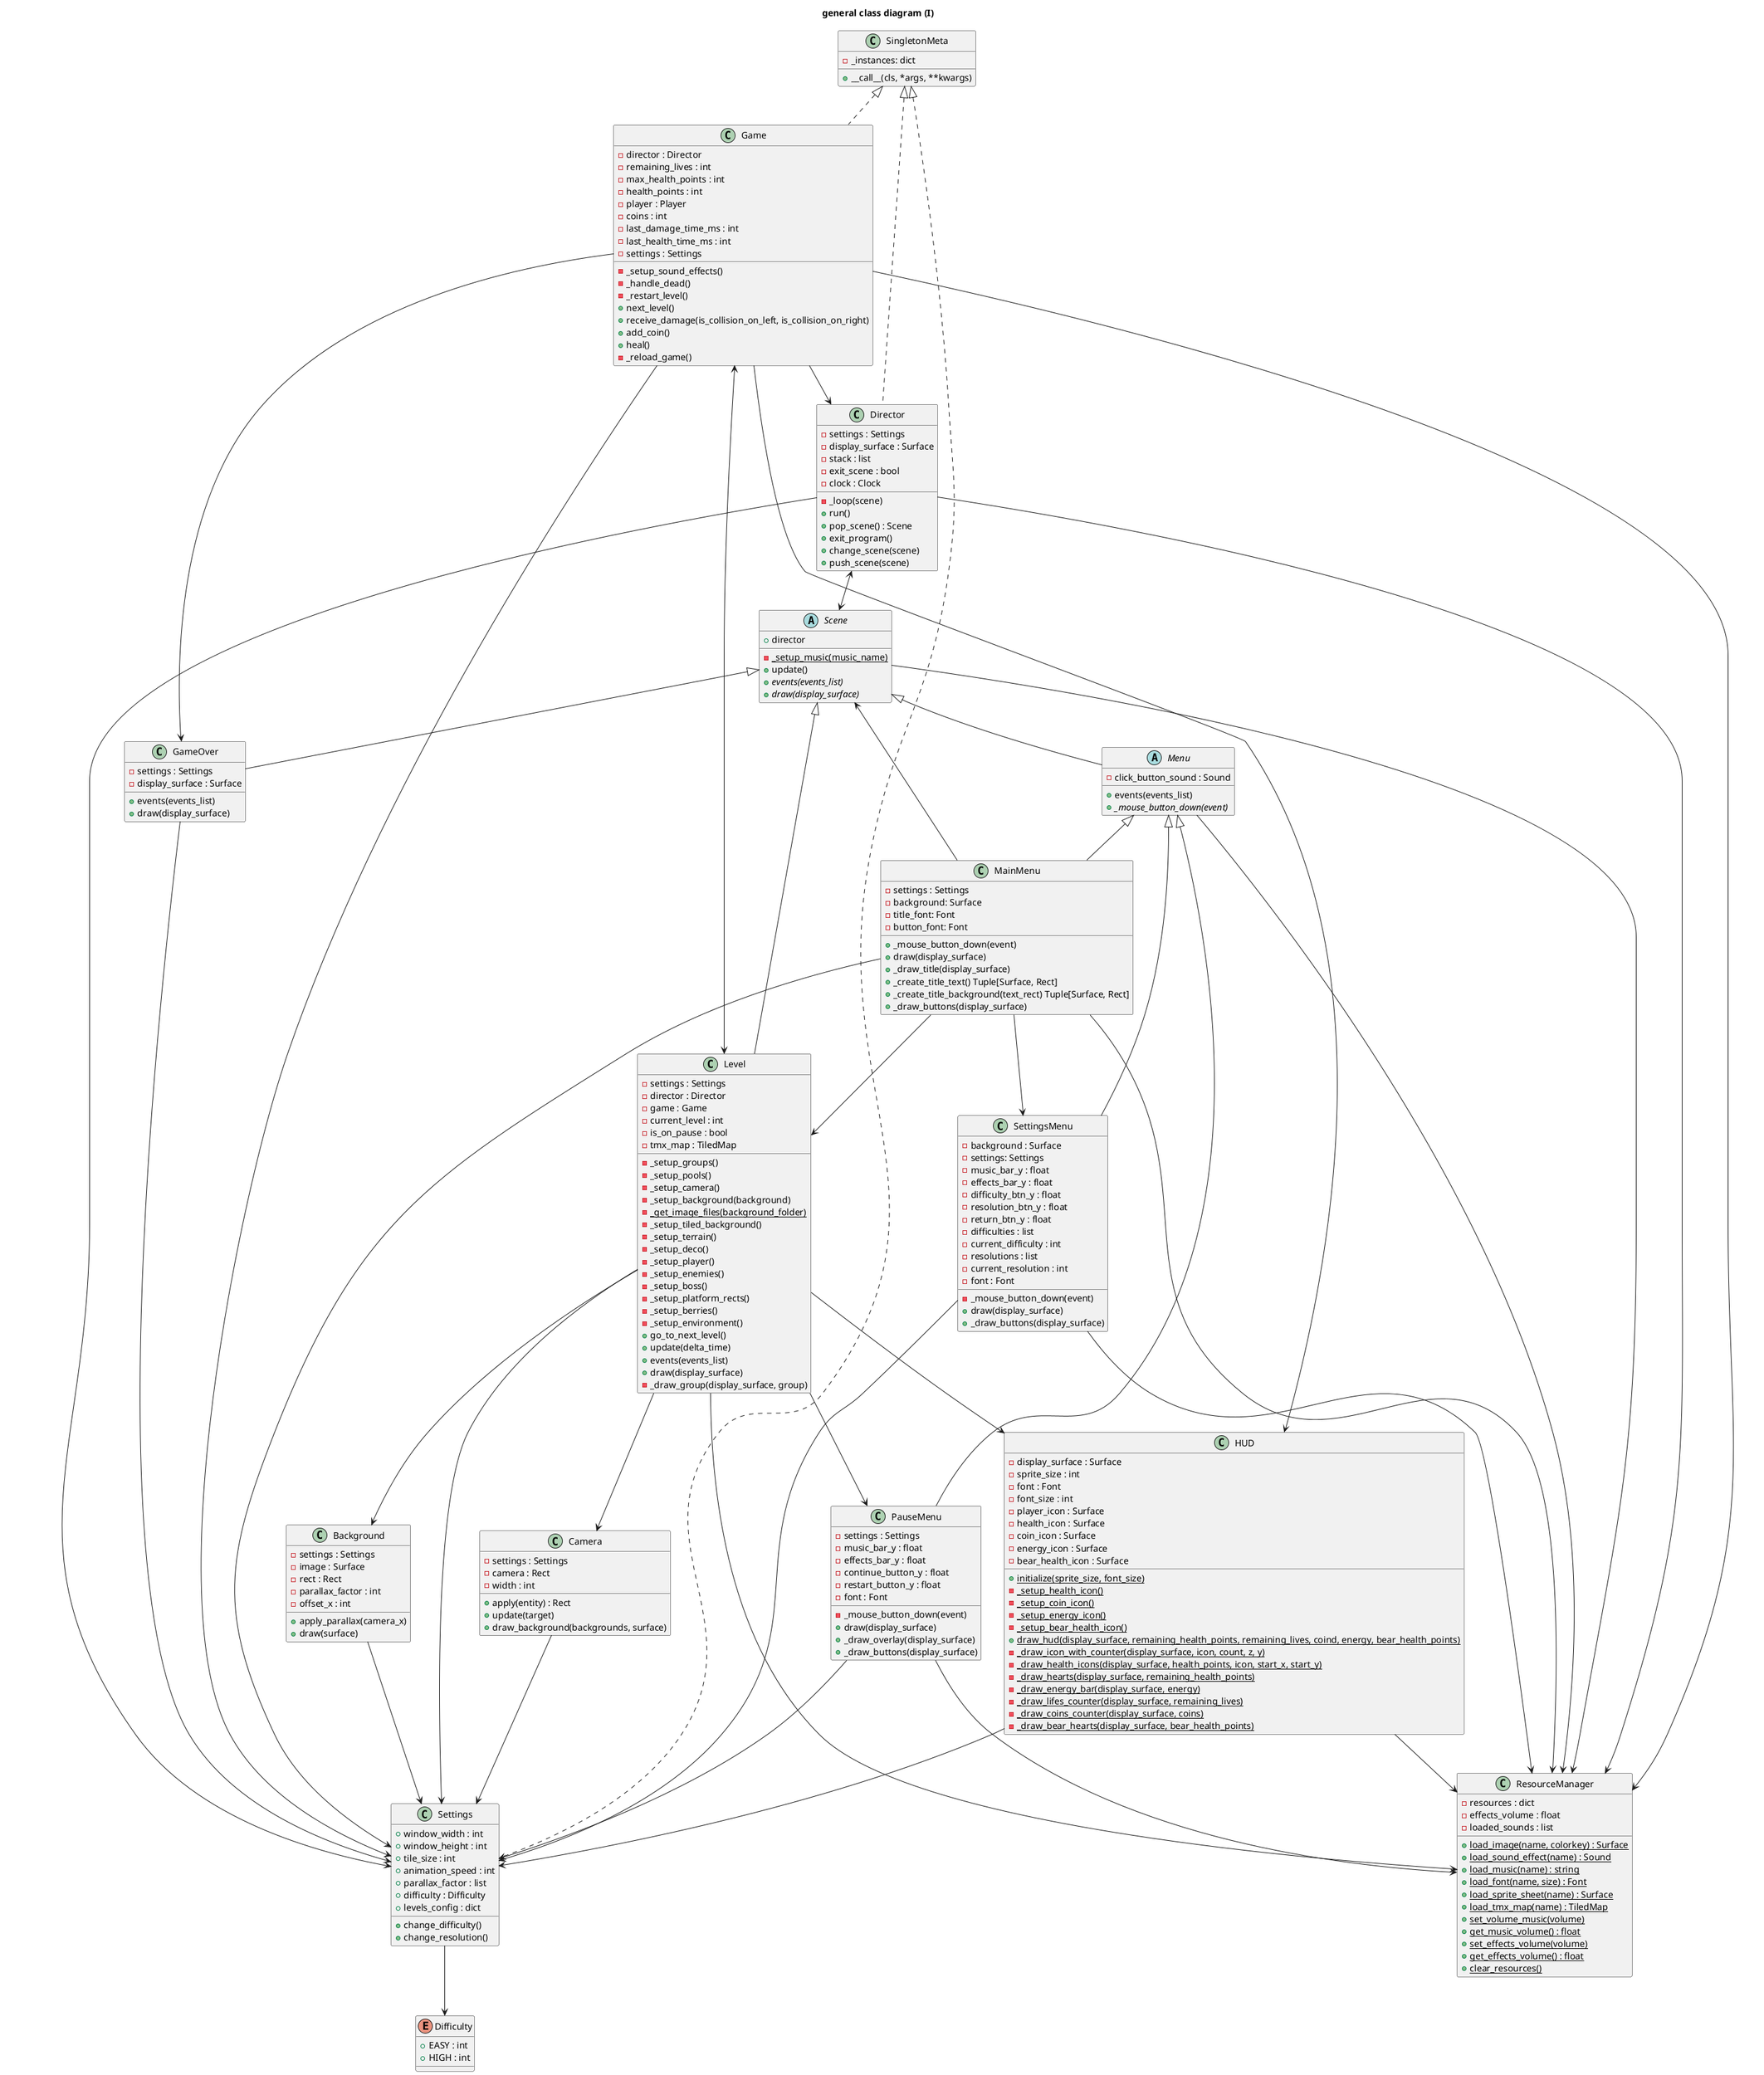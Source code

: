 @startuml Class Diagram 1

title general class diagram (I)

class SingletonMeta {
    - _instances: dict
    + __call__(cls, *args, **kwargs)
}

class Director {
    - settings : Settings
    - display_surface : Surface
    - stack : list
    - exit_scene : bool
    - clock : Clock
    - _loop(scene)
    + run()
    + pop_scene() : Scene
    + exit_program()
    + change_scene(scene)
    + push_scene(scene)
}

class Settings {
    + window_width : int
    + window_height : int
    + tile_size : int
    + animation_speed : int
    + parallax_factor : list
    + difficulty : Difficulty
    + levels_config : dict
    + change_difficulty()
    + change_resolution()
}

enum Difficulty {
    + EASY : int
    + HIGH : int 
}

class Game {
    - director : Director
    - remaining_lives : int
    - max_health_points : int 
    - health_points : int
    - player : Player
    - coins : int
    - last_damage_time_ms : int
    - last_health_time_ms : int
    - settings : Settings
    - _setup_sound_effects()
    - _handle_dead()
    - _restart_level()
    + next_level()
    + receive_damage(is_collision_on_left, is_collision_on_right)
    + add_coin()
    + heal()
    - _reload_game()
}

abstract class Scene {
    + director
    - {static} _setup_music(music_name)
    + update()
    + events(events_list) {abstract}
    + draw(display_surface) {abstract}
}

class Level {
    - settings : Settings
    - director : Director
    - game : Game
    - current_level : int
    - is_on_pause : bool
    - tmx_map : TiledMap
    - _setup_groups()
    - _setup_pools()
    - _setup_camera()
    - _setup_background(background)
    - {static}_get_image_files(background_folder)
    - _setup_tiled_background()
    - _setup_terrain()
    - _setup_deco() 
    - _setup_player()
    - _setup_enemies()
    - _setup_boss()
    - _setup_platform_rects()
    - _setup_berries()
    - _setup_environment()
    + go_to_next_level()
    + update(delta_time)
    + events(events_list)
    + draw(display_surface)
    - _draw_group(display_surface, group)
}

class GameOver {
    - settings : Settings
    - display_surface : Surface
    + events(events_list)
    + draw(display_surface)
}

class Camera {
    - settings : Settings
    - camera : Rect
    - width : int
    + apply(entity) : Rect
    + update(target)
    + draw_background(backgrounds, surface)
}

class Background {
    - settings : Settings
    - image : Surface
    - rect : Rect
    - parallax_factor : int
    - offset_x : int
    + apply_parallax(camera_x)
    + draw(surface)
}

abstract class Menu {
    - click_button_sound : Sound
    + events(events_list)
    + _mouse_button_down(event) {abstract}
}

class MainMenu {
    - settings : Settings
    - background: Surface
    - title_font: Font
    - button_font: Font
    + _mouse_button_down(event)
    + draw(display_surface)
    + _draw_title(display_surface)
    + _create_title_text() Tuple[Surface, Rect]
    + _create_title_background(text_rect) Tuple[Surface, Rect]
    + _draw_buttons(display_surface)
}

class PauseMenu {
    - settings : Settings
    - music_bar_y : float 
    - effects_bar_y : float
    - continue_button_y : float
    - restart_button_y : float
    - font : Font
    - _mouse_button_down(event)
    + draw(display_surface)
    + _draw_overlay(display_surface)
    + _draw_buttons(display_surface)
}

class SettingsMenu {
    - background : Surface
    - settings: Settings
    - music_bar_y : float
    - effects_bar_y : float
    - difficulty_btn_y : float
    - resolution_btn_y : float
    - return_btn_y : float
    - difficulties : list
    - current_difficulty : int
    - resolutions : list
    - current_resolution : int
    - font : Font
    - _mouse_button_down(event)
    + draw(display_surface)
    + _draw_buttons(display_surface)
}

class HUD {
    - display_surface : Surface
    - sprite_size : int
    - font : Font
    - font_size : int
    - player_icon : Surface
    - health_icon : Surface
    - coin_icon : Surface
    - energy_icon : Surface
    - bear_health_icon : Surface
    + {static} initialize(sprite_size, font_size)
    - {static} _setup_health_icon()
    - {static} _setup_coin_icon()
    - {static} _setup_energy_icon()
    - {static} _setup_bear_health_icon()
    + {static} draw_hud(display_surface, remaining_health_points, remaining_lives, coind, energy, bear_health_points)
    - {static} _draw_icon_with_counter(display_surface, icon, count, z, y)
    - {static} _draw_health_icons(display_surface, health_points, icon, start_x, start_y)
    - {static} _draw_hearts(display_surface, remaining_health_points)
    - {static} _draw_energy_bar(display_surface, energy)
    - {static} _draw_lifes_counter(display_surface, remaining_lives)
    - {static} _draw_coins_counter(display_surface, coins)
    - {static} _draw_bear_hearts(display_surface, bear_health_points)
}

class ResourceManager {
    - resources : dict
    - effects_volume : float
    - loaded_sounds : list
    + {static} load_image(name, colorkey) : Surface
    + {static} load_sound_effect(name) : Sound
    + {static} load_music(name) : string
    + {static} load_font(name, size) : Font
    + {static} load_sprite_sheet(name) : Surface
    + {static} load_tmx_map(name) : TiledMap
    + {static} set_volume_music(volume)
    + {static} get_music_volume() : float
    + {static} set_effects_volume(volume)
    + {static} get_effects_volume() : float
    + {static} clear_resources()
}

SingletonMeta <|.. Director
SingletonMeta <|.. Settings
SingletonMeta <|.. Game

Director --> ResourceManager
Director --> Settings
Director <--> Scene

Settings --> Difficulty

Game --> Director
Game --> GameOver
Game --> ResourceManager
Game --> HUD
Game --> Settings
Game <--> Level

Scene <|-- Level
Scene <|-- GameOver
Scene <|-- Menu
Scene --> ResourceManager

Level --> Settings
Level --> Camera
Level --> Background
Level --> HUD
Level --> ResourceManager
Level --> PauseMenu

GameOver --> Settings

Menu <|-- MainMenu
Menu <|-- PauseMenu
Menu <|-- SettingsMenu
Menu --> ResourceManager

MainMenu --> ResourceManager
MainMenu --> Settings
MainMenu --> SettingsMenu
MainMenu --> Level
MainMenu --> Scene

PauseMenu --> ResourceManager
PauseMenu --> Settings

SettingsMenu --> ResourceManager
SettingsMenu --> Settings

HUD --> ResourceManager
HUD --> Settings

Camera --> Settings

Background --> Settings

@enduml